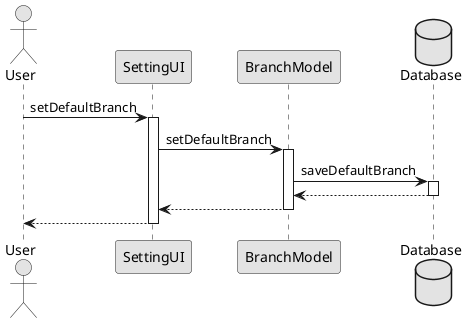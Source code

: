 @startuml sequence_diagram2
skinparam monochrome true
actor User as user
participant "SettingUI" as i1
participant "BranchModel" as a1
database "Database" as db

user -> i1: setDefaultBranch
activate i1

i1 -> a1: setDefaultBranch
activate a1

a1 -> db: saveDefaultBranch
activate db

db --> a1
deactivate db

a1 --> i1
deactivate a1

i1 --> user
deactivate i1

@enduml